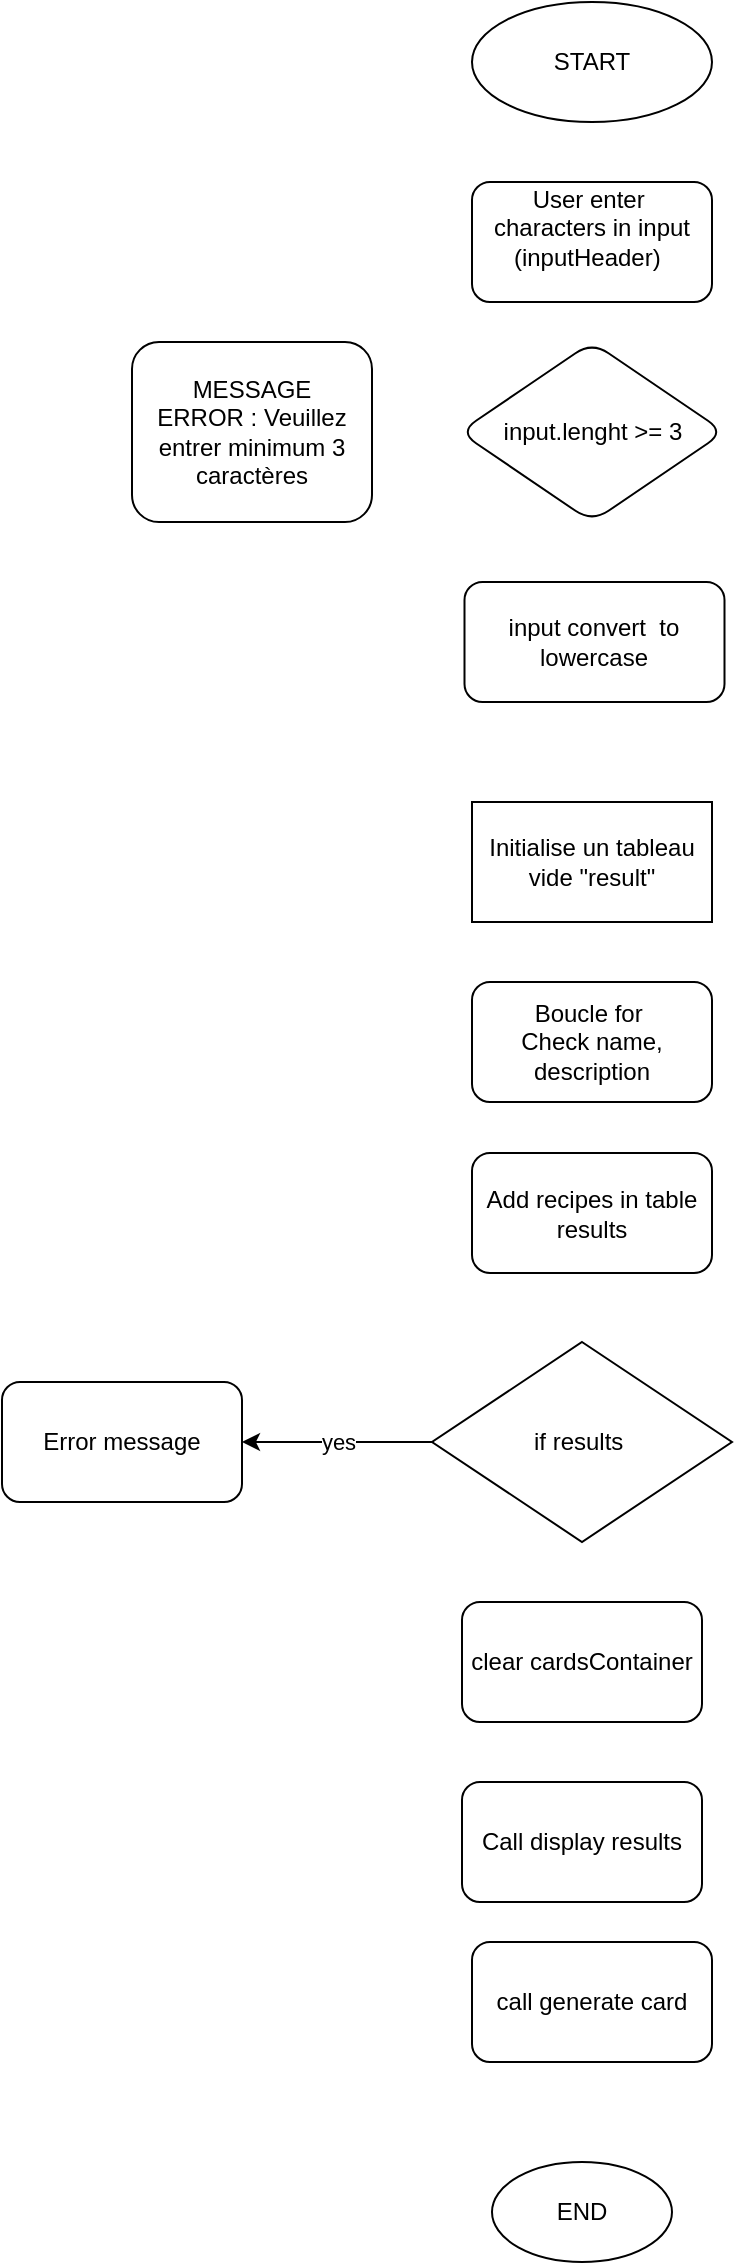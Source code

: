 <mxfile version="24.7.6" pages="2">
  <diagram name="opt1" id="Ku7lWS_anN9N1ORzamxg">
    <mxGraphModel dx="1088" dy="1951" grid="1" gridSize="10" guides="1" tooltips="1" connect="1" arrows="1" fold="1" page="1" pageScale="1" pageWidth="827" pageHeight="1169" math="0" shadow="0">
      <root>
        <mxCell id="0" />
        <mxCell id="1" parent="0" />
        <mxCell id="jKtWGzYfRKbAmbdB88QO-2" value="START" style="ellipse;whiteSpace=wrap;html=1;" vertex="1" parent="1">
          <mxGeometry x="270" y="-1160" width="120" height="60" as="geometry" />
        </mxCell>
        <mxCell id="jKtWGzYfRKbAmbdB88QO-3" value="Initialise un tableau vide &quot;result&quot;" style="whiteSpace=wrap;html=1;" vertex="1" parent="1">
          <mxGeometry x="270" y="-760" width="120" height="60" as="geometry" />
        </mxCell>
        <mxCell id="jKtWGzYfRKbAmbdB88QO-4" value="User enter&amp;nbsp;&lt;div&gt;characters in input&lt;/div&gt;&lt;div style=&quot;text-align: start;&quot;&gt;&amp;nbsp; &amp;nbsp;(inputHeader)&lt;/div&gt;&lt;div&gt;&lt;br&gt;&lt;/div&gt;" style="rounded=1;whiteSpace=wrap;html=1;" vertex="1" parent="1">
          <mxGeometry x="270" y="-1070" width="120" height="60" as="geometry" />
        </mxCell>
        <mxCell id="jKtWGzYfRKbAmbdB88QO-5" value="&lt;div&gt;input.lenght &amp;gt;= 3&lt;br&gt;&lt;/div&gt;" style="rhombus;whiteSpace=wrap;html=1;rounded=1;" vertex="1" parent="1">
          <mxGeometry x="263.75" y="-990" width="132.5" height="90" as="geometry" />
        </mxCell>
        <mxCell id="jKtWGzYfRKbAmbdB88QO-6" value="&lt;div&gt;MESSAGE&lt;/div&gt;ERROR : Veuillez entrer minimum 3 caractères" style="rounded=1;whiteSpace=wrap;html=1;" vertex="1" parent="1">
          <mxGeometry x="100" y="-990" width="120" height="90" as="geometry" />
        </mxCell>
        <mxCell id="jKtWGzYfRKbAmbdB88QO-7" value="input convert &amp;nbsp;to lowercase" style="rounded=1;whiteSpace=wrap;html=1;" vertex="1" parent="1">
          <mxGeometry x="266.25" y="-870" width="130" height="60" as="geometry" />
        </mxCell>
        <mxCell id="jKtWGzYfRKbAmbdB88QO-8" value="Boucle for&amp;nbsp;&lt;div&gt;Check name, description&lt;/div&gt;" style="rounded=1;whiteSpace=wrap;html=1;" vertex="1" parent="1">
          <mxGeometry x="270" y="-670" width="120" height="60" as="geometry" />
        </mxCell>
        <mxCell id="jKtWGzYfRKbAmbdB88QO-9" value="Add recipes in table results" style="rounded=1;whiteSpace=wrap;html=1;" vertex="1" parent="1">
          <mxGeometry x="270" y="-584.5" width="120" height="60" as="geometry" />
        </mxCell>
        <mxCell id="jKtWGzYfRKbAmbdB88QO-10" value="yes" style="edgeStyle=orthogonalEdgeStyle;rounded=0;orthogonalLoop=1;jettySize=auto;html=1;" edge="1" parent="1" source="jKtWGzYfRKbAmbdB88QO-11" target="jKtWGzYfRKbAmbdB88QO-12">
          <mxGeometry relative="1" as="geometry" />
        </mxCell>
        <mxCell id="jKtWGzYfRKbAmbdB88QO-11" value="if results&amp;nbsp;" style="rhombus;whiteSpace=wrap;html=1;" vertex="1" parent="1">
          <mxGeometry x="250" y="-490" width="150" height="100" as="geometry" />
        </mxCell>
        <mxCell id="jKtWGzYfRKbAmbdB88QO-12" value="Error message" style="rounded=1;whiteSpace=wrap;html=1;" vertex="1" parent="1">
          <mxGeometry x="35" y="-470" width="120" height="60" as="geometry" />
        </mxCell>
        <mxCell id="jKtWGzYfRKbAmbdB88QO-13" value="clear cardsContainer" style="rounded=1;whiteSpace=wrap;html=1;" vertex="1" parent="1">
          <mxGeometry x="265" y="-360" width="120" height="60" as="geometry" />
        </mxCell>
        <mxCell id="jKtWGzYfRKbAmbdB88QO-14" value="Call display results" style="rounded=1;whiteSpace=wrap;html=1;" vertex="1" parent="1">
          <mxGeometry x="265" y="-270" width="120" height="60" as="geometry" />
        </mxCell>
        <mxCell id="jKtWGzYfRKbAmbdB88QO-15" value="call generate card" style="rounded=1;whiteSpace=wrap;html=1;" vertex="1" parent="1">
          <mxGeometry x="270" y="-190" width="120" height="60" as="geometry" />
        </mxCell>
        <mxCell id="jKtWGzYfRKbAmbdB88QO-16" value="END" style="ellipse;whiteSpace=wrap;html=1;" vertex="1" parent="1">
          <mxGeometry x="280" y="-80" width="90" height="50" as="geometry" />
        </mxCell>
      </root>
    </mxGraphModel>
  </diagram>
  <diagram id="JZUFvrA8q4jRNli-p003" name="opt2">
    <mxGraphModel dx="1009" dy="1906" grid="1" gridSize="10" guides="1" tooltips="1" connect="1" arrows="1" fold="1" page="1" pageScale="1" pageWidth="827" pageHeight="1169" math="0" shadow="0">
      <root>
        <mxCell id="0" />
        <mxCell id="1" parent="0" />
        <mxCell id="p67Zzad0Gv08EdMIW1q7-1" style="edgeStyle=orthogonalEdgeStyle;rounded=0;orthogonalLoop=1;jettySize=auto;html=1;entryX=0.5;entryY=0;entryDx=0;entryDy=0;" parent="1" source="p67Zzad0Gv08EdMIW1q7-2" target="p67Zzad0Gv08EdMIW1q7-7" edge="1">
          <mxGeometry relative="1" as="geometry" />
        </mxCell>
        <mxCell id="p67Zzad0Gv08EdMIW1q7-2" value="User enter&amp;nbsp;&lt;div&gt;characters in input&lt;/div&gt;&lt;div style=&quot;text-align: start;&quot;&gt;&amp;nbsp; &amp;nbsp;(inputHeader)&lt;/div&gt;&lt;div&gt;&lt;br&gt;&lt;/div&gt;" style="rounded=1;whiteSpace=wrap;html=1;" parent="1" vertex="1">
          <mxGeometry x="255" y="-1050" width="120" height="60" as="geometry" />
        </mxCell>
        <mxCell id="p67Zzad0Gv08EdMIW1q7-3" value="&lt;div&gt;MESSAGE&lt;/div&gt;ERROR : Veuillez entrer minimum 3 caractères" style="rounded=1;whiteSpace=wrap;html=1;" parent="1" vertex="1">
          <mxGeometry x="42.5" y="-950" width="120" height="90" as="geometry" />
        </mxCell>
        <mxCell id="p67Zzad0Gv08EdMIW1q7-4" style="edgeStyle=orthogonalEdgeStyle;rounded=0;orthogonalLoop=1;jettySize=auto;html=1;entryX=0.5;entryY=0;entryDx=0;entryDy=0;" parent="1" source="p67Zzad0Gv08EdMIW1q7-5" target="p67Zzad0Gv08EdMIW1q7-2" edge="1">
          <mxGeometry relative="1" as="geometry" />
        </mxCell>
        <mxCell id="p67Zzad0Gv08EdMIW1q7-5" value="Start" style="ellipse;whiteSpace=wrap;html=1;" parent="1" vertex="1">
          <mxGeometry x="255" y="-1160" width="120" height="60" as="geometry" />
        </mxCell>
        <mxCell id="p67Zzad0Gv08EdMIW1q7-6" value="no" style="edgeStyle=orthogonalEdgeStyle;rounded=0;orthogonalLoop=1;jettySize=auto;html=1;entryX=1;entryY=0.5;entryDx=0;entryDy=0;" parent="1" source="p67Zzad0Gv08EdMIW1q7-7" target="p67Zzad0Gv08EdMIW1q7-3" edge="1">
          <mxGeometry relative="1" as="geometry" />
        </mxCell>
        <mxCell id="p67Zzad0Gv08EdMIW1q7-7" value="&lt;div&gt;input.lenght &amp;gt;= 3&lt;br&gt;&lt;/div&gt;" style="rhombus;whiteSpace=wrap;html=1;rounded=1;" parent="1" vertex="1">
          <mxGeometry x="248.75" y="-950" width="132.5" height="90" as="geometry" />
        </mxCell>
        <mxCell id="p67Zzad0Gv08EdMIW1q7-8" value="input convert &amp;nbsp;to lowercase" style="rounded=1;whiteSpace=wrap;html=1;" parent="1" vertex="1">
          <mxGeometry x="260" y="-820" width="130" height="60" as="geometry" />
        </mxCell>
        <mxCell id="p67Zzad0Gv08EdMIW1q7-9" style="edgeStyle=orthogonalEdgeStyle;rounded=0;orthogonalLoop=1;jettySize=auto;html=1;entryX=0.5;entryY=0;entryDx=0;entryDy=0;" parent="1" source="p67Zzad0Gv08EdMIW1q7-10" target="p67Zzad0Gv08EdMIW1q7-16" edge="1">
          <mxGeometry relative="1" as="geometry" />
        </mxCell>
        <mxCell id="p67Zzad0Gv08EdMIW1q7-10" value="Display results" style="rounded=1;whiteSpace=wrap;html=1;" parent="1" vertex="1">
          <mxGeometry x="267.5" y="-380" width="120" height="50" as="geometry" />
        </mxCell>
        <mxCell id="p67Zzad0Gv08EdMIW1q7-11" style="edgeStyle=orthogonalEdgeStyle;rounded=0;orthogonalLoop=1;jettySize=auto;html=1;entryX=0.5;entryY=0;entryDx=0;entryDy=0;" parent="1" source="p67Zzad0Gv08EdMIW1q7-12" target="p67Zzad0Gv08EdMIW1q7-14" edge="1">
          <mxGeometry relative="1" as="geometry" />
        </mxCell>
        <mxCell id="p67Zzad0Gv08EdMIW1q7-12" value="Loop through each recipe" style="whiteSpace=wrap;html=1;rounded=1;" parent="1" vertex="1">
          <mxGeometry x="225" y="-720" width="205" height="60" as="geometry" />
        </mxCell>
        <mxCell id="p67Zzad0Gv08EdMIW1q7-13" style="edgeStyle=orthogonalEdgeStyle;rounded=0;orthogonalLoop=1;jettySize=auto;html=1;entryX=0.5;entryY=0;entryDx=0;entryDy=0;" parent="1" source="p67Zzad0Gv08EdMIW1q7-14" target="p67Zzad0Gv08EdMIW1q7-22" edge="1">
          <mxGeometry relative="1" as="geometry" />
        </mxCell>
        <mxCell id="p67Zzad0Gv08EdMIW1q7-14" value="&lt;p style=&quot;margin: 0px; font-style: normal; font-variant-caps: normal; font-stretch: normal; font-size: 13px; line-height: normal; font-family: &amp;quot;.AppleSystemUIFontMonospaced&amp;quot;; font-size-adjust: none; font-kerning: auto; font-variant-alternates: normal; font-variant-ligatures: normal; font-variant-numeric: normal; font-variant-east-asian: normal; font-variant-position: normal; font-variant-emoji: normal; font-feature-settings: normal; font-optical-sizing: auto; font-variation-settings: normal;&quot;&gt;Check if queryWord matches recipe name, description, or ingredients&lt;/p&gt;" style="whiteSpace=wrap;html=1;rounded=1;" parent="1" vertex="1">
          <mxGeometry x="202.5" y="-614" width="250" height="54" as="geometry" />
        </mxCell>
        <mxCell id="p67Zzad0Gv08EdMIW1q7-15" value="" style="edgeStyle=orthogonalEdgeStyle;rounded=0;orthogonalLoop=1;jettySize=auto;html=1;" parent="1" source="p67Zzad0Gv08EdMIW1q7-16" target="p67Zzad0Gv08EdMIW1q7-18" edge="1">
          <mxGeometry relative="1" as="geometry" />
        </mxCell>
        <mxCell id="p67Zzad0Gv08EdMIW1q7-16" value="Clear current displayed recipes" style="rounded=1;whiteSpace=wrap;html=1;" parent="1" vertex="1">
          <mxGeometry x="217.5" y="-280" width="220" height="60" as="geometry" />
        </mxCell>
        <mxCell id="p67Zzad0Gv08EdMIW1q7-17" style="edgeStyle=orthogonalEdgeStyle;rounded=0;orthogonalLoop=1;jettySize=auto;html=1;entryX=0.5;entryY=0;entryDx=0;entryDy=0;" parent="1" source="p67Zzad0Gv08EdMIW1q7-18" target="p67Zzad0Gv08EdMIW1q7-19" edge="1">
          <mxGeometry relative="1" as="geometry" />
        </mxCell>
        <mxCell id="p67Zzad0Gv08EdMIW1q7-18" value="Generate card for&lt;div&gt;each recipe&lt;/div&gt;" style="rounded=1;whiteSpace=wrap;html=1;" parent="1" vertex="1">
          <mxGeometry x="267.5" y="-140" width="120" height="60" as="geometry" />
        </mxCell>
        <mxCell id="p67Zzad0Gv08EdMIW1q7-19" value="End" style="ellipse;whiteSpace=wrap;html=1;rounded=1;" parent="1" vertex="1">
          <mxGeometry x="262.5" y="-10" width="130" height="80" as="geometry" />
        </mxCell>
        <mxCell id="p67Zzad0Gv08EdMIW1q7-20" value="" style="edgeStyle=orthogonalEdgeStyle;rounded=0;orthogonalLoop=1;jettySize=auto;html=1;" parent="1" source="p67Zzad0Gv08EdMIW1q7-22" target="p67Zzad0Gv08EdMIW1q7-23" edge="1">
          <mxGeometry relative="1" as="geometry" />
        </mxCell>
        <mxCell id="p67Zzad0Gv08EdMIW1q7-21" style="edgeStyle=orthogonalEdgeStyle;rounded=0;orthogonalLoop=1;jettySize=auto;html=1;entryX=0.5;entryY=0;entryDx=0;entryDy=0;" parent="1" source="p67Zzad0Gv08EdMIW1q7-22" target="p67Zzad0Gv08EdMIW1q7-10" edge="1">
          <mxGeometry relative="1" as="geometry" />
        </mxCell>
        <mxCell id="p67Zzad0Gv08EdMIW1q7-22" value="if&amp;nbsp;&lt;div&gt;matchsQuery&lt;/div&gt;" style="rhombus;whiteSpace=wrap;html=1;rounded=1;" parent="1" vertex="1">
          <mxGeometry x="262.5" y="-520" width="130" height="100" as="geometry" />
        </mxCell>
        <mxCell id="p67Zzad0Gv08EdMIW1q7-23" value="Error message : aucune &amp;nbsp;recette ne correspond à votre recherche" style="rounded=1;whiteSpace=wrap;html=1;" parent="1" vertex="1">
          <mxGeometry x="42.5" y="-500" width="120" height="60" as="geometry" />
        </mxCell>
        <mxCell id="p67Zzad0Gv08EdMIW1q7-24" style="edgeStyle=orthogonalEdgeStyle;rounded=0;orthogonalLoop=1;jettySize=auto;html=1;entryX=0.431;entryY=-0.05;entryDx=0;entryDy=0;entryPerimeter=0;" parent="1" source="p67Zzad0Gv08EdMIW1q7-7" target="p67Zzad0Gv08EdMIW1q7-8" edge="1">
          <mxGeometry relative="1" as="geometry" />
        </mxCell>
        <mxCell id="p67Zzad0Gv08EdMIW1q7-25" style="edgeStyle=orthogonalEdgeStyle;rounded=0;orthogonalLoop=1;jettySize=auto;html=1;entryX=0.49;entryY=-0.1;entryDx=0;entryDy=0;entryPerimeter=0;" parent="1" source="p67Zzad0Gv08EdMIW1q7-8" target="p67Zzad0Gv08EdMIW1q7-12" edge="1">
          <mxGeometry relative="1" as="geometry" />
        </mxCell>
      </root>
    </mxGraphModel>
  </diagram>
</mxfile>
